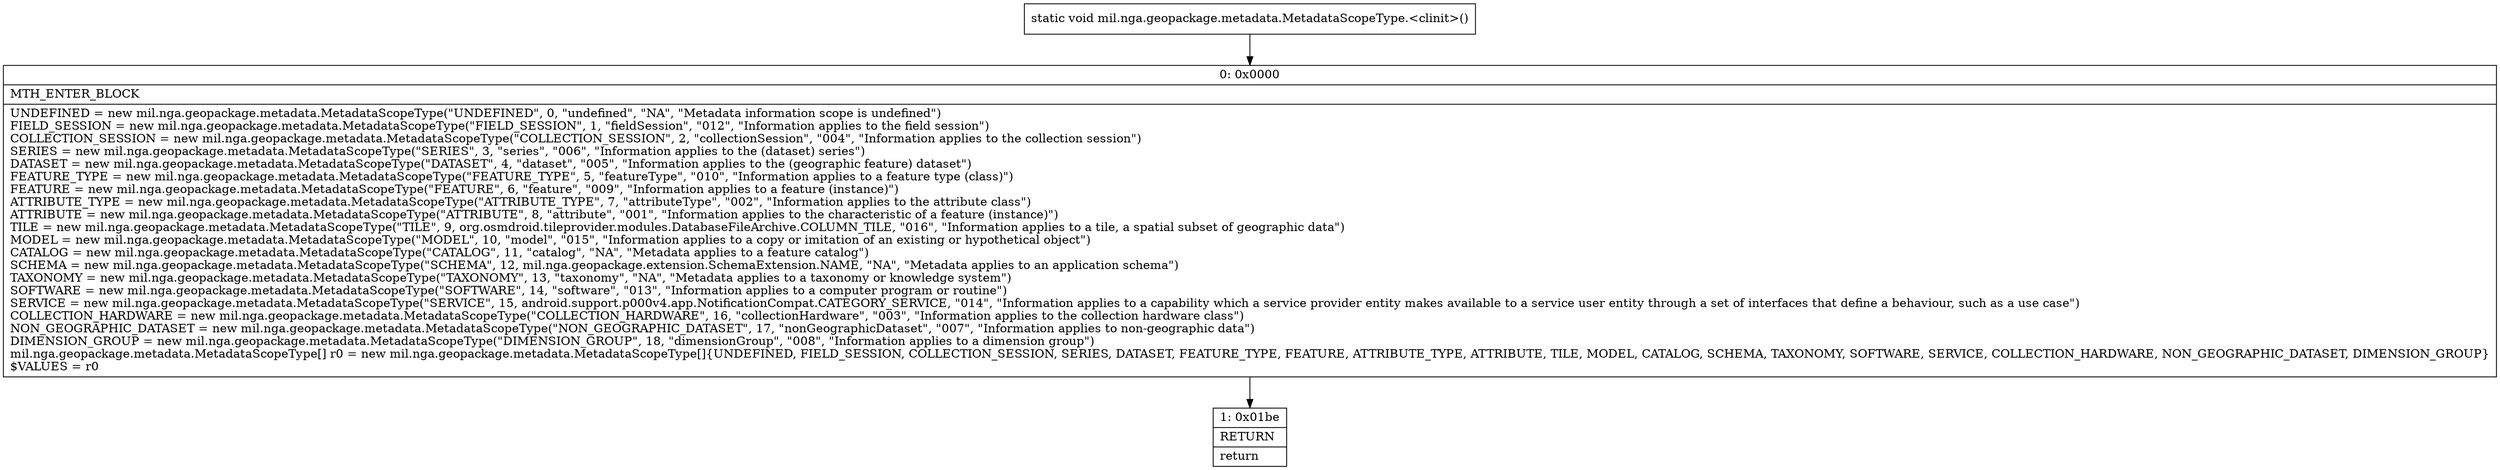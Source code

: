 digraph "CFG formil.nga.geopackage.metadata.MetadataScopeType.\<clinit\>()V" {
Node_0 [shape=record,label="{0\:\ 0x0000|MTH_ENTER_BLOCK\l|UNDEFINED = new mil.nga.geopackage.metadata.MetadataScopeType(\"UNDEFINED\", 0, \"undefined\", \"NA\", \"Metadata information scope is undefined\")\lFIELD_SESSION = new mil.nga.geopackage.metadata.MetadataScopeType(\"FIELD_SESSION\", 1, \"fieldSession\", \"012\", \"Information applies to the field session\")\lCOLLECTION_SESSION = new mil.nga.geopackage.metadata.MetadataScopeType(\"COLLECTION_SESSION\", 2, \"collectionSession\", \"004\", \"Information applies to the collection session\")\lSERIES = new mil.nga.geopackage.metadata.MetadataScopeType(\"SERIES\", 3, \"series\", \"006\", \"Information applies to the (dataset) series\")\lDATASET = new mil.nga.geopackage.metadata.MetadataScopeType(\"DATASET\", 4, \"dataset\", \"005\", \"Information applies to the (geographic feature) dataset\")\lFEATURE_TYPE = new mil.nga.geopackage.metadata.MetadataScopeType(\"FEATURE_TYPE\", 5, \"featureType\", \"010\", \"Information applies to a feature type (class)\")\lFEATURE = new mil.nga.geopackage.metadata.MetadataScopeType(\"FEATURE\", 6, \"feature\", \"009\", \"Information applies to a feature (instance)\")\lATTRIBUTE_TYPE = new mil.nga.geopackage.metadata.MetadataScopeType(\"ATTRIBUTE_TYPE\", 7, \"attributeType\", \"002\", \"Information applies to the attribute class\")\lATTRIBUTE = new mil.nga.geopackage.metadata.MetadataScopeType(\"ATTRIBUTE\", 8, \"attribute\", \"001\", \"Information applies to the characteristic of a feature (instance)\")\lTILE = new mil.nga.geopackage.metadata.MetadataScopeType(\"TILE\", 9, org.osmdroid.tileprovider.modules.DatabaseFileArchive.COLUMN_TILE, \"016\", \"Information applies to a tile, a spatial subset of geographic data\")\lMODEL = new mil.nga.geopackage.metadata.MetadataScopeType(\"MODEL\", 10, \"model\", \"015\", \"Information applies to a copy or imitation of an existing or hypothetical object\")\lCATALOG = new mil.nga.geopackage.metadata.MetadataScopeType(\"CATALOG\", 11, \"catalog\", \"NA\", \"Metadata applies to a feature catalog\")\lSCHEMA = new mil.nga.geopackage.metadata.MetadataScopeType(\"SCHEMA\", 12, mil.nga.geopackage.extension.SchemaExtension.NAME, \"NA\", \"Metadata applies to an application schema\")\lTAXONOMY = new mil.nga.geopackage.metadata.MetadataScopeType(\"TAXONOMY\", 13, \"taxonomy\", \"NA\", \"Metadata applies to a taxonomy or knowledge system\")\lSOFTWARE = new mil.nga.geopackage.metadata.MetadataScopeType(\"SOFTWARE\", 14, \"software\", \"013\", \"Information applies to a computer program or routine\")\lSERVICE = new mil.nga.geopackage.metadata.MetadataScopeType(\"SERVICE\", 15, android.support.p000v4.app.NotificationCompat.CATEGORY_SERVICE, \"014\", \"Information applies to a capability which a service provider entity makes available to a service user entity through a set of interfaces that define a behaviour, such as a use case\")\lCOLLECTION_HARDWARE = new mil.nga.geopackage.metadata.MetadataScopeType(\"COLLECTION_HARDWARE\", 16, \"collectionHardware\", \"003\", \"Information applies to the collection hardware class\")\lNON_GEOGRAPHIC_DATASET = new mil.nga.geopackage.metadata.MetadataScopeType(\"NON_GEOGRAPHIC_DATASET\", 17, \"nonGeographicDataset\", \"007\", \"Information applies to non\-geographic data\")\lDIMENSION_GROUP = new mil.nga.geopackage.metadata.MetadataScopeType(\"DIMENSION_GROUP\", 18, \"dimensionGroup\", \"008\", \"Information applies to a dimension group\")\lmil.nga.geopackage.metadata.MetadataScopeType[] r0 = new mil.nga.geopackage.metadata.MetadataScopeType[]\{UNDEFINED, FIELD_SESSION, COLLECTION_SESSION, SERIES, DATASET, FEATURE_TYPE, FEATURE, ATTRIBUTE_TYPE, ATTRIBUTE, TILE, MODEL, CATALOG, SCHEMA, TAXONOMY, SOFTWARE, SERVICE, COLLECTION_HARDWARE, NON_GEOGRAPHIC_DATASET, DIMENSION_GROUP\}\l$VALUES = r0\l}"];
Node_1 [shape=record,label="{1\:\ 0x01be|RETURN\l|return\l}"];
MethodNode[shape=record,label="{static void mil.nga.geopackage.metadata.MetadataScopeType.\<clinit\>() }"];
MethodNode -> Node_0;
Node_0 -> Node_1;
}


